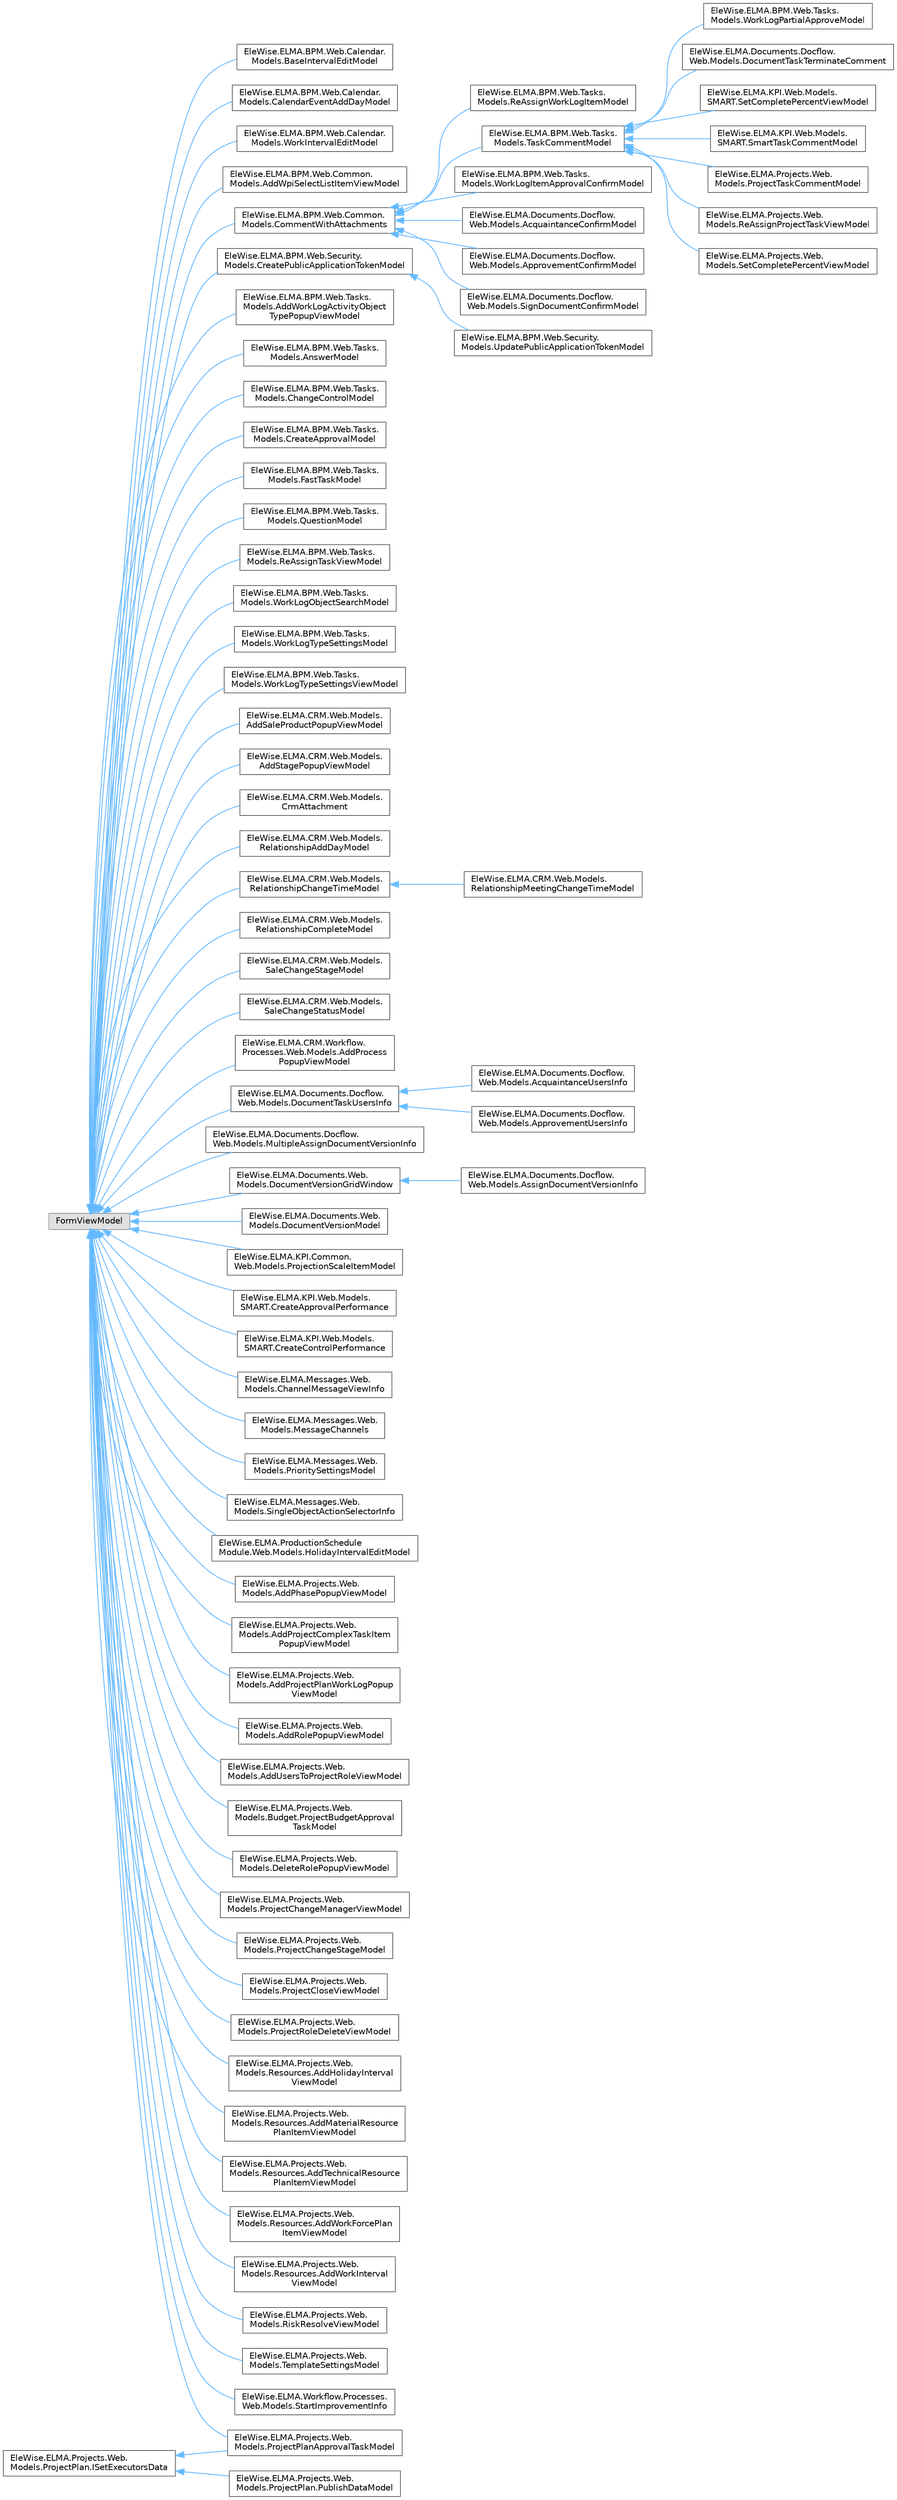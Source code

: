 digraph "Graphical Class Hierarchy"
{
 // LATEX_PDF_SIZE
  bgcolor="transparent";
  edge [fontname=Helvetica,fontsize=10,labelfontname=Helvetica,labelfontsize=10];
  node [fontname=Helvetica,fontsize=10,shape=box,height=0.2,width=0.4];
  rankdir="LR";
  Node0 [id="Node000000",label="FormViewModel",height=0.2,width=0.4,color="grey60", fillcolor="#E0E0E0", style="filled",tooltip=" "];
  Node0 -> Node1 [id="edge1423_Node000000_Node000001",dir="back",color="steelblue1",style="solid",tooltip=" "];
  Node1 [id="Node000001",label="EleWise.ELMA.BPM.Web.Calendar.\lModels.BaseIntervalEditModel",height=0.2,width=0.4,color="grey40", fillcolor="white", style="filled",URL="$class_ele_wise_1_1_e_l_m_a_1_1_b_p_m_1_1_web_1_1_calendar_1_1_models_1_1_base_interval_edit_model.html",tooltip="Модель для представления формы редактирования базовых интервалов"];
  Node0 -> Node2 [id="edge1424_Node000000_Node000002",dir="back",color="steelblue1",style="solid",tooltip=" "];
  Node2 [id="Node000002",label="EleWise.ELMA.BPM.Web.Calendar.\lModels.CalendarEventAddDayModel",height=0.2,width=0.4,color="grey40", fillcolor="white", style="filled",URL="$class_ele_wise_1_1_e_l_m_a_1_1_b_p_m_1_1_web_1_1_calendar_1_1_models_1_1_calendar_event_add_day_model.html",tooltip="Модель для представления добавления дня"];
  Node0 -> Node3 [id="edge1425_Node000000_Node000003",dir="back",color="steelblue1",style="solid",tooltip=" "];
  Node3 [id="Node000003",label="EleWise.ELMA.BPM.Web.Calendar.\lModels.WorkIntervalEditModel",height=0.2,width=0.4,color="grey40", fillcolor="white", style="filled",URL="$class_ele_wise_1_1_e_l_m_a_1_1_b_p_m_1_1_web_1_1_calendar_1_1_models_1_1_work_interval_edit_model.html",tooltip="Модель редактирования рабочих интервалов"];
  Node0 -> Node4 [id="edge1426_Node000000_Node000004",dir="back",color="steelblue1",style="solid",tooltip=" "];
  Node4 [id="Node000004",label="EleWise.ELMA.BPM.Web.Common.\lModels.AddWpiSelectListItemViewModel",height=0.2,width=0.4,color="grey40", fillcolor="white", style="filled",URL="$class_ele_wise_1_1_e_l_m_a_1_1_b_p_m_1_1_web_1_1_common_1_1_models_1_1_add_wpi_select_list_item_view_model.html",tooltip=" "];
  Node0 -> Node5 [id="edge1427_Node000000_Node000005",dir="back",color="steelblue1",style="solid",tooltip=" "];
  Node5 [id="Node000005",label="EleWise.ELMA.BPM.Web.Common.\lModels.CommentWithAttachments",height=0.2,width=0.4,color="grey40", fillcolor="white", style="filled",URL="$class_ele_wise_1_1_e_l_m_a_1_1_b_p_m_1_1_web_1_1_common_1_1_models_1_1_comment_with_attachments.html",tooltip="Комментарий с вложениями"];
  Node5 -> Node6 [id="edge1428_Node000005_Node000006",dir="back",color="steelblue1",style="solid",tooltip=" "];
  Node6 [id="Node000006",label="EleWise.ELMA.BPM.Web.Tasks.\lModels.ReAssignWorkLogItemModel",height=0.2,width=0.4,color="grey40", fillcolor="white", style="filled",URL="$class_ele_wise_1_1_e_l_m_a_1_1_b_p_m_1_1_web_1_1_tasks_1_1_models_1_1_re_assign_work_log_item_model.html",tooltip=" "];
  Node5 -> Node7 [id="edge1429_Node000005_Node000007",dir="back",color="steelblue1",style="solid",tooltip=" "];
  Node7 [id="Node000007",label="EleWise.ELMA.BPM.Web.Tasks.\lModels.TaskCommentModel",height=0.2,width=0.4,color="grey40", fillcolor="white", style="filled",URL="$class_ele_wise_1_1_e_l_m_a_1_1_b_p_m_1_1_web_1_1_tasks_1_1_models_1_1_task_comment_model.html",tooltip="Добовление коментария при действии с задачей"];
  Node7 -> Node8 [id="edge1430_Node000007_Node000008",dir="back",color="steelblue1",style="solid",tooltip=" "];
  Node8 [id="Node000008",label="EleWise.ELMA.BPM.Web.Tasks.\lModels.WorkLogPartialApproveModel",height=0.2,width=0.4,color="grey40", fillcolor="white", style="filled",URL="$class_ele_wise_1_1_e_l_m_a_1_1_b_p_m_1_1_web_1_1_tasks_1_1_models_1_1_work_log_partial_approve_model.html",tooltip=" "];
  Node7 -> Node9 [id="edge1431_Node000007_Node000009",dir="back",color="steelblue1",style="solid",tooltip=" "];
  Node9 [id="Node000009",label="EleWise.ELMA.Documents.Docflow.\lWeb.Models.DocumentTaskTerminateComment",height=0.2,width=0.4,color="grey40", fillcolor="white", style="filled",URL="$class_ele_wise_1_1_e_l_m_a_1_1_documents_1_1_docflow_1_1_web_1_1_models_1_1_document_task_terminate_comment.html",tooltip=" "];
  Node7 -> Node10 [id="edge1432_Node000007_Node000010",dir="back",color="steelblue1",style="solid",tooltip=" "];
  Node10 [id="Node000010",label="EleWise.ELMA.KPI.Web.Models.\lSMART.SetCompletePercentViewModel",height=0.2,width=0.4,color="grey40", fillcolor="white", style="filled",URL="$class_ele_wise_1_1_e_l_m_a_1_1_k_p_i_1_1_web_1_1_models_1_1_s_m_a_r_t_1_1_set_complete_percent_view_model.html",tooltip="Установка процента выполнения проектной задачи."];
  Node7 -> Node11 [id="edge1433_Node000007_Node000011",dir="back",color="steelblue1",style="solid",tooltip=" "];
  Node11 [id="Node000011",label="EleWise.ELMA.KPI.Web.Models.\lSMART.SmartTaskCommentModel",height=0.2,width=0.4,color="grey40", fillcolor="white", style="filled",URL="$class_ele_wise_1_1_e_l_m_a_1_1_k_p_i_1_1_web_1_1_models_1_1_s_m_a_r_t_1_1_smart_task_comment_model.html",tooltip="Добовление коментария при действии с задачей"];
  Node7 -> Node12 [id="edge1434_Node000007_Node000012",dir="back",color="steelblue1",style="solid",tooltip=" "];
  Node12 [id="Node000012",label="EleWise.ELMA.Projects.Web.\lModels.ProjectTaskCommentModel",height=0.2,width=0.4,color="grey40", fillcolor="white", style="filled",URL="$class_ele_wise_1_1_e_l_m_a_1_1_projects_1_1_web_1_1_models_1_1_project_task_comment_model.html",tooltip=" "];
  Node7 -> Node13 [id="edge1435_Node000007_Node000013",dir="back",color="steelblue1",style="solid",tooltip=" "];
  Node13 [id="Node000013",label="EleWise.ELMA.Projects.Web.\lModels.ReAssignProjectTaskViewModel",height=0.2,width=0.4,color="grey40", fillcolor="white", style="filled",URL="$class_ele_wise_1_1_e_l_m_a_1_1_projects_1_1_web_1_1_models_1_1_re_assign_project_task_view_model.html",tooltip="Модель формы переназначения проектной задачи."];
  Node7 -> Node14 [id="edge1436_Node000007_Node000014",dir="back",color="steelblue1",style="solid",tooltip=" "];
  Node14 [id="Node000014",label="EleWise.ELMA.Projects.Web.\lModels.SetCompletePercentViewModel",height=0.2,width=0.4,color="grey40", fillcolor="white", style="filled",URL="$class_ele_wise_1_1_e_l_m_a_1_1_projects_1_1_web_1_1_models_1_1_set_complete_percent_view_model.html",tooltip="Установка процента выполнения проектной задачи."];
  Node5 -> Node15 [id="edge1437_Node000005_Node000015",dir="back",color="steelblue1",style="solid",tooltip=" "];
  Node15 [id="Node000015",label="EleWise.ELMA.BPM.Web.Tasks.\lModels.WorkLogItemApprovalConfirmModel",height=0.2,width=0.4,color="grey40", fillcolor="white", style="filled",URL="$class_ele_wise_1_1_e_l_m_a_1_1_b_p_m_1_1_web_1_1_tasks_1_1_models_1_1_work_log_item_approval_confirm_model.html",tooltip="Окно согласования/переоткрытия трудозатрат"];
  Node5 -> Node16 [id="edge1438_Node000005_Node000016",dir="back",color="steelblue1",style="solid",tooltip=" "];
  Node16 [id="Node000016",label="EleWise.ELMA.Documents.Docflow.\lWeb.Models.AcquaintanceConfirmModel",height=0.2,width=0.4,color="grey40", fillcolor="white", style="filled",URL="$class_ele_wise_1_1_e_l_m_a_1_1_documents_1_1_docflow_1_1_web_1_1_models_1_1_acquaintance_confirm_model.html",tooltip="Модель для указания комментария и трудозатрат при выполнении задачи ознакомления"];
  Node5 -> Node17 [id="edge1439_Node000005_Node000017",dir="back",color="steelblue1",style="solid",tooltip=" "];
  Node17 [id="Node000017",label="EleWise.ELMA.Documents.Docflow.\lWeb.Models.ApprovementConfirmModel",height=0.2,width=0.4,color="grey40", fillcolor="white", style="filled",URL="$class_ele_wise_1_1_e_l_m_a_1_1_documents_1_1_docflow_1_1_web_1_1_models_1_1_approvement_confirm_model.html",tooltip="Модель для указания комментария и трудозатрат при выполнении задачи согласования"];
  Node5 -> Node18 [id="edge1440_Node000005_Node000018",dir="back",color="steelblue1",style="solid",tooltip=" "];
  Node18 [id="Node000018",label="EleWise.ELMA.Documents.Docflow.\lWeb.Models.SignDocumentConfirmModel",height=0.2,width=0.4,color="grey40", fillcolor="white", style="filled",URL="$class_ele_wise_1_1_e_l_m_a_1_1_documents_1_1_docflow_1_1_web_1_1_models_1_1_sign_document_confirm_model.html",tooltip="Модель для указания комментария и трудозатрат при выполнении задачи подписания"];
  Node0 -> Node19 [id="edge1441_Node000000_Node000019",dir="back",color="steelblue1",style="solid",tooltip=" "];
  Node19 [id="Node000019",label="EleWise.ELMA.BPM.Web.Security.\lModels.CreatePublicApplicationTokenModel",height=0.2,width=0.4,color="grey40", fillcolor="white", style="filled",URL="$class_ele_wise_1_1_e_l_m_a_1_1_b_p_m_1_1_web_1_1_security_1_1_models_1_1_create_public_application_token_model.html",tooltip=" "];
  Node19 -> Node20 [id="edge1442_Node000019_Node000020",dir="back",color="steelblue1",style="solid",tooltip=" "];
  Node20 [id="Node000020",label="EleWise.ELMA.BPM.Web.Security.\lModels.UpdatePublicApplicationTokenModel",height=0.2,width=0.4,color="grey40", fillcolor="white", style="filled",URL="$class_ele_wise_1_1_e_l_m_a_1_1_b_p_m_1_1_web_1_1_security_1_1_models_1_1_update_public_application_token_model.html",tooltip=" "];
  Node0 -> Node21 [id="edge1443_Node000000_Node000021",dir="back",color="steelblue1",style="solid",tooltip=" "];
  Node21 [id="Node000021",label="EleWise.ELMA.BPM.Web.Tasks.\lModels.AddWorkLogActivityObject\lTypePopupViewModel",height=0.2,width=0.4,color="grey40", fillcolor="white", style="filled",URL="$class_ele_wise_1_1_e_l_m_a_1_1_b_p_m_1_1_web_1_1_tasks_1_1_models_1_1_add_work_log_activity_object_type_popup_view_model.html",tooltip=" "];
  Node0 -> Node22 [id="edge1444_Node000000_Node000022",dir="back",color="steelblue1",style="solid",tooltip=" "];
  Node22 [id="Node000022",label="EleWise.ELMA.BPM.Web.Tasks.\lModels.AnswerModel",height=0.2,width=0.4,color="grey40", fillcolor="white", style="filled",URL="$class_ele_wise_1_1_e_l_m_a_1_1_b_p_m_1_1_web_1_1_tasks_1_1_models_1_1_answer_model.html",tooltip=" "];
  Node0 -> Node23 [id="edge1445_Node000000_Node000023",dir="back",color="steelblue1",style="solid",tooltip=" "];
  Node23 [id="Node000023",label="EleWise.ELMA.BPM.Web.Tasks.\lModels.ChangeControlModel",height=0.2,width=0.4,color="grey40", fillcolor="white", style="filled",URL="$class_ele_wise_1_1_e_l_m_a_1_1_b_p_m_1_1_web_1_1_tasks_1_1_models_1_1_change_control_model.html",tooltip=" "];
  Node0 -> Node24 [id="edge1446_Node000000_Node000024",dir="back",color="steelblue1",style="solid",tooltip=" "];
  Node24 [id="Node000024",label="EleWise.ELMA.BPM.Web.Tasks.\lModels.CreateApprovalModel",height=0.2,width=0.4,color="grey40", fillcolor="white", style="filled",URL="$class_ele_wise_1_1_e_l_m_a_1_1_b_p_m_1_1_web_1_1_tasks_1_1_models_1_1_create_approval_model.html",tooltip=" "];
  Node0 -> Node25 [id="edge1447_Node000000_Node000025",dir="back",color="steelblue1",style="solid",tooltip=" "];
  Node25 [id="Node000025",label="EleWise.ELMA.BPM.Web.Tasks.\lModels.FastTaskModel",height=0.2,width=0.4,color="grey40", fillcolor="white", style="filled",URL="$class_ele_wise_1_1_e_l_m_a_1_1_b_p_m_1_1_web_1_1_tasks_1_1_models_1_1_fast_task_model.html",tooltip=" "];
  Node0 -> Node26 [id="edge1448_Node000000_Node000026",dir="back",color="steelblue1",style="solid",tooltip=" "];
  Node26 [id="Node000026",label="EleWise.ELMA.BPM.Web.Tasks.\lModels.QuestionModel",height=0.2,width=0.4,color="grey40", fillcolor="white", style="filled",URL="$class_ele_wise_1_1_e_l_m_a_1_1_b_p_m_1_1_web_1_1_tasks_1_1_models_1_1_question_model.html",tooltip=" "];
  Node0 -> Node27 [id="edge1449_Node000000_Node000027",dir="back",color="steelblue1",style="solid",tooltip=" "];
  Node27 [id="Node000027",label="EleWise.ELMA.BPM.Web.Tasks.\lModels.ReAssignTaskViewModel",height=0.2,width=0.4,color="grey40", fillcolor="white", style="filled",URL="$class_ele_wise_1_1_e_l_m_a_1_1_b_p_m_1_1_web_1_1_tasks_1_1_models_1_1_re_assign_task_view_model.html",tooltip="Модель для формы переназначения задачи"];
  Node0 -> Node28 [id="edge1450_Node000000_Node000028",dir="back",color="steelblue1",style="solid",tooltip=" "];
  Node28 [id="Node000028",label="EleWise.ELMA.BPM.Web.Tasks.\lModels.WorkLogObjectSearchModel",height=0.2,width=0.4,color="grey40", fillcolor="white", style="filled",URL="$class_ele_wise_1_1_e_l_m_a_1_1_b_p_m_1_1_web_1_1_tasks_1_1_models_1_1_work_log_object_search_model.html",tooltip=" "];
  Node0 -> Node29 [id="edge1451_Node000000_Node000029",dir="back",color="steelblue1",style="solid",tooltip=" "];
  Node29 [id="Node000029",label="EleWise.ELMA.BPM.Web.Tasks.\lModels.WorkLogTypeSettingsModel",height=0.2,width=0.4,color="grey40", fillcolor="white", style="filled",URL="$class_ele_wise_1_1_e_l_m_a_1_1_b_p_m_1_1_web_1_1_tasks_1_1_models_1_1_work_log_type_settings_model.html",tooltip=" "];
  Node0 -> Node30 [id="edge1452_Node000000_Node000030",dir="back",color="steelblue1",style="solid",tooltip=" "];
  Node30 [id="Node000030",label="EleWise.ELMA.BPM.Web.Tasks.\lModels.WorkLogTypeSettingsViewModel",height=0.2,width=0.4,color="grey40", fillcolor="white", style="filled",URL="$class_ele_wise_1_1_e_l_m_a_1_1_b_p_m_1_1_web_1_1_tasks_1_1_models_1_1_work_log_type_settings_view_model.html",tooltip=" "];
  Node0 -> Node31 [id="edge1453_Node000000_Node000031",dir="back",color="steelblue1",style="solid",tooltip=" "];
  Node31 [id="Node000031",label="EleWise.ELMA.CRM.Web.Models.\lAddSaleProductPopupViewModel",height=0.2,width=0.4,color="grey40", fillcolor="white", style="filled",URL="$class_ele_wise_1_1_e_l_m_a_1_1_c_r_m_1_1_web_1_1_models_1_1_add_sale_product_popup_view_model.html",tooltip=" "];
  Node0 -> Node32 [id="edge1454_Node000000_Node000032",dir="back",color="steelblue1",style="solid",tooltip=" "];
  Node32 [id="Node000032",label="EleWise.ELMA.CRM.Web.Models.\lAddStagePopupViewModel",height=0.2,width=0.4,color="grey40", fillcolor="white", style="filled",URL="$class_ele_wise_1_1_e_l_m_a_1_1_c_r_m_1_1_web_1_1_models_1_1_add_stage_popup_view_model.html",tooltip=" "];
  Node0 -> Node33 [id="edge1455_Node000000_Node000033",dir="back",color="steelblue1",style="solid",tooltip=" "];
  Node33 [id="Node000033",label="EleWise.ELMA.CRM.Web.Models.\lCrmAttachment",height=0.2,width=0.4,color="grey40", fillcolor="white", style="filled",URL="$class_ele_wise_1_1_e_l_m_a_1_1_c_r_m_1_1_web_1_1_models_1_1_crm_attachment.html",tooltip=" "];
  Node0 -> Node34 [id="edge1456_Node000000_Node000034",dir="back",color="steelblue1",style="solid",tooltip=" "];
  Node34 [id="Node000034",label="EleWise.ELMA.CRM.Web.Models.\lRelationshipAddDayModel",height=0.2,width=0.4,color="grey40", fillcolor="white", style="filled",URL="$class_ele_wise_1_1_e_l_m_a_1_1_c_r_m_1_1_web_1_1_models_1_1_relationship_add_day_model.html",tooltip="Модель для представления добавления дня"];
  Node0 -> Node35 [id="edge1457_Node000000_Node000035",dir="back",color="steelblue1",style="solid",tooltip=" "];
  Node35 [id="Node000035",label="EleWise.ELMA.CRM.Web.Models.\lRelationshipChangeTimeModel",height=0.2,width=0.4,color="grey40", fillcolor="white", style="filled",URL="$class_ele_wise_1_1_e_l_m_a_1_1_c_r_m_1_1_web_1_1_models_1_1_relationship_change_time_model.html",tooltip=" "];
  Node35 -> Node36 [id="edge1458_Node000035_Node000036",dir="back",color="steelblue1",style="solid",tooltip=" "];
  Node36 [id="Node000036",label="EleWise.ELMA.CRM.Web.Models.\lRelationshipMeetingChangeTimeModel",height=0.2,width=0.4,color="grey40", fillcolor="white", style="filled",URL="$class_ele_wise_1_1_e_l_m_a_1_1_c_r_m_1_1_web_1_1_models_1_1_relationship_meeting_change_time_model.html",tooltip=" "];
  Node0 -> Node37 [id="edge1459_Node000000_Node000037",dir="back",color="steelblue1",style="solid",tooltip=" "];
  Node37 [id="Node000037",label="EleWise.ELMA.CRM.Web.Models.\lRelationshipCompleteModel",height=0.2,width=0.4,color="grey40", fillcolor="white", style="filled",URL="$class_ele_wise_1_1_e_l_m_a_1_1_c_r_m_1_1_web_1_1_models_1_1_relationship_complete_model.html",tooltip=" "];
  Node0 -> Node38 [id="edge1460_Node000000_Node000038",dir="back",color="steelblue1",style="solid",tooltip=" "];
  Node38 [id="Node000038",label="EleWise.ELMA.CRM.Web.Models.\lSaleChangeStageModel",height=0.2,width=0.4,color="grey40", fillcolor="white", style="filled",URL="$class_ele_wise_1_1_e_l_m_a_1_1_c_r_m_1_1_web_1_1_models_1_1_sale_change_stage_model.html",tooltip=" "];
  Node0 -> Node39 [id="edge1461_Node000000_Node000039",dir="back",color="steelblue1",style="solid",tooltip=" "];
  Node39 [id="Node000039",label="EleWise.ELMA.CRM.Web.Models.\lSaleChangeStatusModel",height=0.2,width=0.4,color="grey40", fillcolor="white", style="filled",URL="$class_ele_wise_1_1_e_l_m_a_1_1_c_r_m_1_1_web_1_1_models_1_1_sale_change_status_model.html",tooltip=" "];
  Node0 -> Node40 [id="edge1462_Node000000_Node000040",dir="back",color="steelblue1",style="solid",tooltip=" "];
  Node40 [id="Node000040",label="EleWise.ELMA.CRM.Workflow.\lProcesses.Web.Models.AddProcess\lPopupViewModel",height=0.2,width=0.4,color="grey40", fillcolor="white", style="filled",URL="$class_ele_wise_1_1_e_l_m_a_1_1_c_r_m_1_1_workflow_1_1_processes_1_1_web_1_1_models_1_1_add_process_popup_view_model.html",tooltip=" "];
  Node0 -> Node41 [id="edge1463_Node000000_Node000041",dir="back",color="steelblue1",style="solid",tooltip=" "];
  Node41 [id="Node000041",label="EleWise.ELMA.Documents.Docflow.\lWeb.Models.DocumentTaskUsersInfo",height=0.2,width=0.4,color="grey40", fillcolor="white", style="filled",URL="$class_ele_wise_1_1_e_l_m_a_1_1_documents_1_1_docflow_1_1_web_1_1_models_1_1_document_task_users_info.html",tooltip="View-модель для добавления исполнителей"];
  Node41 -> Node42 [id="edge1464_Node000041_Node000042",dir="back",color="steelblue1",style="solid",tooltip=" "];
  Node42 [id="Node000042",label="EleWise.ELMA.Documents.Docflow.\lWeb.Models.AcquaintanceUsersInfo",height=0.2,width=0.4,color="grey40", fillcolor="white", style="filled",URL="$class_ele_wise_1_1_e_l_m_a_1_1_documents_1_1_docflow_1_1_web_1_1_models_1_1_acquaintance_users_info.html",tooltip=" "];
  Node41 -> Node43 [id="edge1465_Node000041_Node000043",dir="back",color="steelblue1",style="solid",tooltip=" "];
  Node43 [id="Node000043",label="EleWise.ELMA.Documents.Docflow.\lWeb.Models.ApprovementUsersInfo",height=0.2,width=0.4,color="grey40", fillcolor="white", style="filled",URL="$class_ele_wise_1_1_e_l_m_a_1_1_documents_1_1_docflow_1_1_web_1_1_models_1_1_approvement_users_info.html",tooltip=" "];
  Node0 -> Node44 [id="edge1466_Node000000_Node000044",dir="back",color="steelblue1",style="solid",tooltip=" "];
  Node44 [id="Node000044",label="EleWise.ELMA.Documents.Docflow.\lWeb.Models.MultipleAssignDocumentVersionInfo",height=0.2,width=0.4,color="grey40", fillcolor="white", style="filled",URL="$class_ele_wise_1_1_e_l_m_a_1_1_documents_1_1_docflow_1_1_web_1_1_models_1_1_multiple_assign_document_version_info.html",tooltip=" "];
  Node0 -> Node45 [id="edge1467_Node000000_Node000045",dir="back",color="steelblue1",style="solid",tooltip=" "];
  Node45 [id="Node000045",label="EleWise.ELMA.Documents.Web.\lModels.DocumentVersionGridWindow",height=0.2,width=0.4,color="grey40", fillcolor="white", style="filled",URL="$class_ele_wise_1_1_e_l_m_a_1_1_documents_1_1_web_1_1_models_1_1_document_version_grid_window.html",tooltip=" "];
  Node45 -> Node46 [id="edge1468_Node000045_Node000046",dir="back",color="steelblue1",style="solid",tooltip=" "];
  Node46 [id="Node000046",label="EleWise.ELMA.Documents.Docflow.\lWeb.Models.AssignDocumentVersionInfo",height=0.2,width=0.4,color="grey40", fillcolor="white", style="filled",URL="$class_ele_wise_1_1_e_l_m_a_1_1_documents_1_1_docflow_1_1_web_1_1_models_1_1_assign_document_version_info.html",tooltip=" "];
  Node0 -> Node47 [id="edge1469_Node000000_Node000047",dir="back",color="steelblue1",style="solid",tooltip=" "];
  Node47 [id="Node000047",label="EleWise.ELMA.Documents.Web.\lModels.DocumentVersionModel",height=0.2,width=0.4,color="grey40", fillcolor="white", style="filled",URL="$class_ele_wise_1_1_e_l_m_a_1_1_documents_1_1_web_1_1_models_1_1_document_version_model.html",tooltip=" "];
  Node0 -> Node48 [id="edge1470_Node000000_Node000048",dir="back",color="steelblue1",style="solid",tooltip=" "];
  Node48 [id="Node000048",label="EleWise.ELMA.KPI.Common.\lWeb.Models.ProjectionScaleItemModel",height=0.2,width=0.4,color="grey40", fillcolor="white", style="filled",URL="$class_ele_wise_1_1_e_l_m_a_1_1_k_p_i_1_1_common_1_1_web_1_1_models_1_1_projection_scale_item_model.html",tooltip="Модель для интервала коридорной шкалы"];
  Node0 -> Node49 [id="edge1471_Node000000_Node000049",dir="back",color="steelblue1",style="solid",tooltip=" "];
  Node49 [id="Node000049",label="EleWise.ELMA.KPI.Web.Models.\lSMART.CreateApprovalPerformance",height=0.2,width=0.4,color="grey40", fillcolor="white", style="filled",URL="$class_ele_wise_1_1_e_l_m_a_1_1_k_p_i_1_1_web_1_1_models_1_1_s_m_a_r_t_1_1_create_approval_performance.html",tooltip=" "];
  Node0 -> Node50 [id="edge1472_Node000000_Node000050",dir="back",color="steelblue1",style="solid",tooltip=" "];
  Node50 [id="Node000050",label="EleWise.ELMA.KPI.Web.Models.\lSMART.CreateControlPerformance",height=0.2,width=0.4,color="grey40", fillcolor="white", style="filled",URL="$class_ele_wise_1_1_e_l_m_a_1_1_k_p_i_1_1_web_1_1_models_1_1_s_m_a_r_t_1_1_create_control_performance.html",tooltip=" "];
  Node0 -> Node51 [id="edge1473_Node000000_Node000051",dir="back",color="steelblue1",style="solid",tooltip=" "];
  Node51 [id="Node000051",label="EleWise.ELMA.Messages.Web.\lModels.ChannelMessageViewInfo",height=0.2,width=0.4,color="grey40", fillcolor="white", style="filled",URL="$class_ele_wise_1_1_e_l_m_a_1_1_messages_1_1_web_1_1_models_1_1_channel_message_view_info.html",tooltip=" "];
  Node0 -> Node52 [id="edge1474_Node000000_Node000052",dir="back",color="steelblue1",style="solid",tooltip=" "];
  Node52 [id="Node000052",label="EleWise.ELMA.Messages.Web.\lModels.MessageChannels",height=0.2,width=0.4,color="grey40", fillcolor="white", style="filled",URL="$class_ele_wise_1_1_e_l_m_a_1_1_messages_1_1_web_1_1_models_1_1_message_channels.html",tooltip=" "];
  Node0 -> Node53 [id="edge1475_Node000000_Node000053",dir="back",color="steelblue1",style="solid",tooltip=" "];
  Node53 [id="Node000053",label="EleWise.ELMA.Messages.Web.\lModels.PrioritySettingsModel",height=0.2,width=0.4,color="grey40", fillcolor="white", style="filled",URL="$class_ele_wise_1_1_e_l_m_a_1_1_messages_1_1_web_1_1_models_1_1_priority_settings_model.html",tooltip="Модель настроек важности сообщений."];
  Node0 -> Node54 [id="edge1476_Node000000_Node000054",dir="back",color="steelblue1",style="solid",tooltip=" "];
  Node54 [id="Node000054",label="EleWise.ELMA.Messages.Web.\lModels.SingleObjectActionSelectorInfo",height=0.2,width=0.4,color="grey40", fillcolor="white", style="filled",URL="$class_ele_wise_1_1_e_l_m_a_1_1_messages_1_1_web_1_1_models_1_1_single_object_action_selector_info.html",tooltip=" "];
  Node0 -> Node55 [id="edge1477_Node000000_Node000055",dir="back",color="steelblue1",style="solid",tooltip=" "];
  Node55 [id="Node000055",label="EleWise.ELMA.ProductionSchedule\lModule.Web.Models.HolidayIntervalEditModel",height=0.2,width=0.4,color="grey40", fillcolor="white", style="filled",URL="$class_ele_wise_1_1_e_l_m_a_1_1_production_schedule_module_1_1_web_1_1_models_1_1_holiday_interval_edit_model.html",tooltip=" "];
  Node0 -> Node56 [id="edge1478_Node000000_Node000056",dir="back",color="steelblue1",style="solid",tooltip=" "];
  Node56 [id="Node000056",label="EleWise.ELMA.Projects.Web.\lModels.AddPhasePopupViewModel",height=0.2,width=0.4,color="grey40", fillcolor="white", style="filled",URL="$class_ele_wise_1_1_e_l_m_a_1_1_projects_1_1_web_1_1_models_1_1_add_phase_popup_view_model.html",tooltip=" "];
  Node0 -> Node57 [id="edge1479_Node000000_Node000057",dir="back",color="steelblue1",style="solid",tooltip=" "];
  Node57 [id="Node000057",label="EleWise.ELMA.Projects.Web.\lModels.AddProjectComplexTaskItem\lPopupViewModel",height=0.2,width=0.4,color="grey40", fillcolor="white", style="filled",URL="$class_ele_wise_1_1_e_l_m_a_1_1_projects_1_1_web_1_1_models_1_1_add_project_complex_task_item_popup_view_model.html",tooltip=" "];
  Node0 -> Node58 [id="edge1480_Node000000_Node000058",dir="back",color="steelblue1",style="solid",tooltip=" "];
  Node58 [id="Node000058",label="EleWise.ELMA.Projects.Web.\lModels.AddProjectPlanWorkLogPopup\lViewModel",height=0.2,width=0.4,color="grey40", fillcolor="white", style="filled",URL="$class_ele_wise_1_1_e_l_m_a_1_1_projects_1_1_web_1_1_models_1_1_add_project_plan_work_log_popup_view_model.html",tooltip=" "];
  Node0 -> Node59 [id="edge1481_Node000000_Node000059",dir="back",color="steelblue1",style="solid",tooltip=" "];
  Node59 [id="Node000059",label="EleWise.ELMA.Projects.Web.\lModels.AddRolePopupViewModel",height=0.2,width=0.4,color="grey40", fillcolor="white", style="filled",URL="$class_ele_wise_1_1_e_l_m_a_1_1_projects_1_1_web_1_1_models_1_1_add_role_popup_view_model.html",tooltip=" "];
  Node0 -> Node60 [id="edge1482_Node000000_Node000060",dir="back",color="steelblue1",style="solid",tooltip=" "];
  Node60 [id="Node000060",label="EleWise.ELMA.Projects.Web.\lModels.AddUsersToProjectRoleViewModel",height=0.2,width=0.4,color="grey40", fillcolor="white", style="filled",URL="$class_ele_wise_1_1_e_l_m_a_1_1_projects_1_1_web_1_1_models_1_1_add_users_to_project_role_view_model.html",tooltip="Модель для действия \"Добавить пользователей в проектную роль\"."];
  Node0 -> Node61 [id="edge1483_Node000000_Node000061",dir="back",color="steelblue1",style="solid",tooltip=" "];
  Node61 [id="Node000061",label="EleWise.ELMA.Projects.Web.\lModels.Budget.ProjectBudgetApproval\lTaskModel",height=0.2,width=0.4,color="grey40", fillcolor="white", style="filled",URL="$class_ele_wise_1_1_e_l_m_a_1_1_projects_1_1_web_1_1_models_1_1_budget_1_1_project_budget_approval_task_model.html",tooltip=" "];
  Node0 -> Node62 [id="edge1484_Node000000_Node000062",dir="back",color="steelblue1",style="solid",tooltip=" "];
  Node62 [id="Node000062",label="EleWise.ELMA.Projects.Web.\lModels.DeleteRolePopupViewModel",height=0.2,width=0.4,color="grey40", fillcolor="white", style="filled",URL="$class_ele_wise_1_1_e_l_m_a_1_1_projects_1_1_web_1_1_models_1_1_delete_role_popup_view_model.html",tooltip=" "];
  Node0 -> Node63 [id="edge1485_Node000000_Node000063",dir="back",color="steelblue1",style="solid",tooltip=" "];
  Node63 [id="Node000063",label="EleWise.ELMA.Projects.Web.\lModels.ProjectChangeManagerViewModel",height=0.2,width=0.4,color="grey40", fillcolor="white", style="filled",URL="$class_ele_wise_1_1_e_l_m_a_1_1_projects_1_1_web_1_1_models_1_1_project_change_manager_view_model.html",tooltip="Модель для действия \"Изменить менеджера\"."];
  Node0 -> Node64 [id="edge1486_Node000000_Node000064",dir="back",color="steelblue1",style="solid",tooltip=" "];
  Node64 [id="Node000064",label="EleWise.ELMA.Projects.Web.\lModels.ProjectChangeStageModel",height=0.2,width=0.4,color="grey40", fillcolor="white", style="filled",URL="$class_ele_wise_1_1_e_l_m_a_1_1_projects_1_1_web_1_1_models_1_1_project_change_stage_model.html",tooltip=" "];
  Node0 -> Node65 [id="edge1487_Node000000_Node000065",dir="back",color="steelblue1",style="solid",tooltip=" "];
  Node65 [id="Node000065",label="EleWise.ELMA.Projects.Web.\lModels.ProjectCloseViewModel",height=0.2,width=0.4,color="grey40", fillcolor="white", style="filled",URL="$class_ele_wise_1_1_e_l_m_a_1_1_projects_1_1_web_1_1_models_1_1_project_close_view_model.html",tooltip="Завершение проекта."];
  Node0 -> Node66 [id="edge1488_Node000000_Node000066",dir="back",color="steelblue1",style="solid",tooltip=" "];
  Node66 [id="Node000066",label="EleWise.ELMA.Projects.Web.\lModels.ProjectPlanApprovalTaskModel",height=0.2,width=0.4,color="grey40", fillcolor="white", style="filled",URL="$class_ele_wise_1_1_e_l_m_a_1_1_projects_1_1_web_1_1_models_1_1_project_plan_approval_task_model.html",tooltip=" "];
  Node0 -> Node69 [id="edge1489_Node000000_Node000069",dir="back",color="steelblue1",style="solid",tooltip=" "];
  Node69 [id="Node000069",label="EleWise.ELMA.Projects.Web.\lModels.ProjectRoleDeleteViewModel",height=0.2,width=0.4,color="grey40", fillcolor="white", style="filled",URL="$class_ele_wise_1_1_e_l_m_a_1_1_projects_1_1_web_1_1_models_1_1_project_role_delete_view_model.html",tooltip="Модель для диалога удаления проектной роли."];
  Node0 -> Node70 [id="edge1490_Node000000_Node000070",dir="back",color="steelblue1",style="solid",tooltip=" "];
  Node70 [id="Node000070",label="EleWise.ELMA.Projects.Web.\lModels.Resources.AddHolidayInterval\lViewModel",height=0.2,width=0.4,color="grey40", fillcolor="white", style="filled",URL="$class_ele_wise_1_1_e_l_m_a_1_1_projects_1_1_web_1_1_models_1_1_resources_1_1_add_holiday_interval_view_model.html",tooltip=" "];
  Node0 -> Node71 [id="edge1491_Node000000_Node000071",dir="back",color="steelblue1",style="solid",tooltip=" "];
  Node71 [id="Node000071",label="EleWise.ELMA.Projects.Web.\lModels.Resources.AddMaterialResource\lPlanItemViewModel",height=0.2,width=0.4,color="grey40", fillcolor="white", style="filled",URL="$class_ele_wise_1_1_e_l_m_a_1_1_projects_1_1_web_1_1_models_1_1_resources_1_1_add_material_resource_plan_item_view_model.html",tooltip=" "];
  Node0 -> Node72 [id="edge1492_Node000000_Node000072",dir="back",color="steelblue1",style="solid",tooltip=" "];
  Node72 [id="Node000072",label="EleWise.ELMA.Projects.Web.\lModels.Resources.AddTechnicalResource\lPlanItemViewModel",height=0.2,width=0.4,color="grey40", fillcolor="white", style="filled",URL="$class_ele_wise_1_1_e_l_m_a_1_1_projects_1_1_web_1_1_models_1_1_resources_1_1_add_technical_resource_plan_item_view_model.html",tooltip=" "];
  Node0 -> Node73 [id="edge1493_Node000000_Node000073",dir="back",color="steelblue1",style="solid",tooltip=" "];
  Node73 [id="Node000073",label="EleWise.ELMA.Projects.Web.\lModels.Resources.AddWorkForcePlan\lItemViewModel",height=0.2,width=0.4,color="grey40", fillcolor="white", style="filled",URL="$class_ele_wise_1_1_e_l_m_a_1_1_projects_1_1_web_1_1_models_1_1_resources_1_1_add_work_force_plan_item_view_model.html",tooltip=" "];
  Node0 -> Node74 [id="edge1494_Node000000_Node000074",dir="back",color="steelblue1",style="solid",tooltip=" "];
  Node74 [id="Node000074",label="EleWise.ELMA.Projects.Web.\lModels.Resources.AddWorkInterval\lViewModel",height=0.2,width=0.4,color="grey40", fillcolor="white", style="filled",URL="$class_ele_wise_1_1_e_l_m_a_1_1_projects_1_1_web_1_1_models_1_1_resources_1_1_add_work_interval_view_model.html",tooltip=" "];
  Node0 -> Node75 [id="edge1495_Node000000_Node000075",dir="back",color="steelblue1",style="solid",tooltip=" "];
  Node75 [id="Node000075",label="EleWise.ELMA.Projects.Web.\lModels.RiskResolveViewModel",height=0.2,width=0.4,color="grey40", fillcolor="white", style="filled",URL="$class_ele_wise_1_1_e_l_m_a_1_1_projects_1_1_web_1_1_models_1_1_risk_resolve_view_model.html",tooltip="Разрешение риска."];
  Node0 -> Node76 [id="edge1496_Node000000_Node000076",dir="back",color="steelblue1",style="solid",tooltip=" "];
  Node76 [id="Node000076",label="EleWise.ELMA.Projects.Web.\lModels.TemplateSettingsModel",height=0.2,width=0.4,color="grey40", fillcolor="white", style="filled",URL="$class_ele_wise_1_1_e_l_m_a_1_1_projects_1_1_web_1_1_models_1_1_template_settings_model.html",tooltip=" "];
  Node0 -> Node77 [id="edge1497_Node000000_Node000077",dir="back",color="steelblue1",style="solid",tooltip=" "];
  Node77 [id="Node000077",label="EleWise.ELMA.Workflow.Processes.\lWeb.Models.StartImprovementInfo",height=0.2,width=0.4,color="grey40", fillcolor="white", style="filled",URL="$class_ele_wise_1_1_e_l_m_a_1_1_workflow_1_1_processes_1_1_web_1_1_models_1_1_start_improvement_info.html",tooltip=" "];
  Node67 [id="Node000067",label="EleWise.ELMA.Projects.Web.\lModels.ProjectPlan.ISetExecutorsData",height=0.2,width=0.4,color="grey40", fillcolor="white", style="filled",URL="$interface_ele_wise_1_1_e_l_m_a_1_1_projects_1_1_web_1_1_models_1_1_project_plan_1_1_i_set_executors_data.html",tooltip=" "];
  Node67 -> Node68 [id="edge1498_Node000067_Node000068",dir="back",color="steelblue1",style="solid",tooltip=" "];
  Node68 [id="Node000068",label="EleWise.ELMA.Projects.Web.\lModels.ProjectPlan.PublishDataModel",height=0.2,width=0.4,color="grey40", fillcolor="white", style="filled",URL="$class_ele_wise_1_1_e_l_m_a_1_1_projects_1_1_web_1_1_models_1_1_project_plan_1_1_publish_data_model.html",tooltip=" "];
  Node67 -> Node66 [id="edge1499_Node000067_Node000066",dir="back",color="steelblue1",style="solid",tooltip=" "];
}
